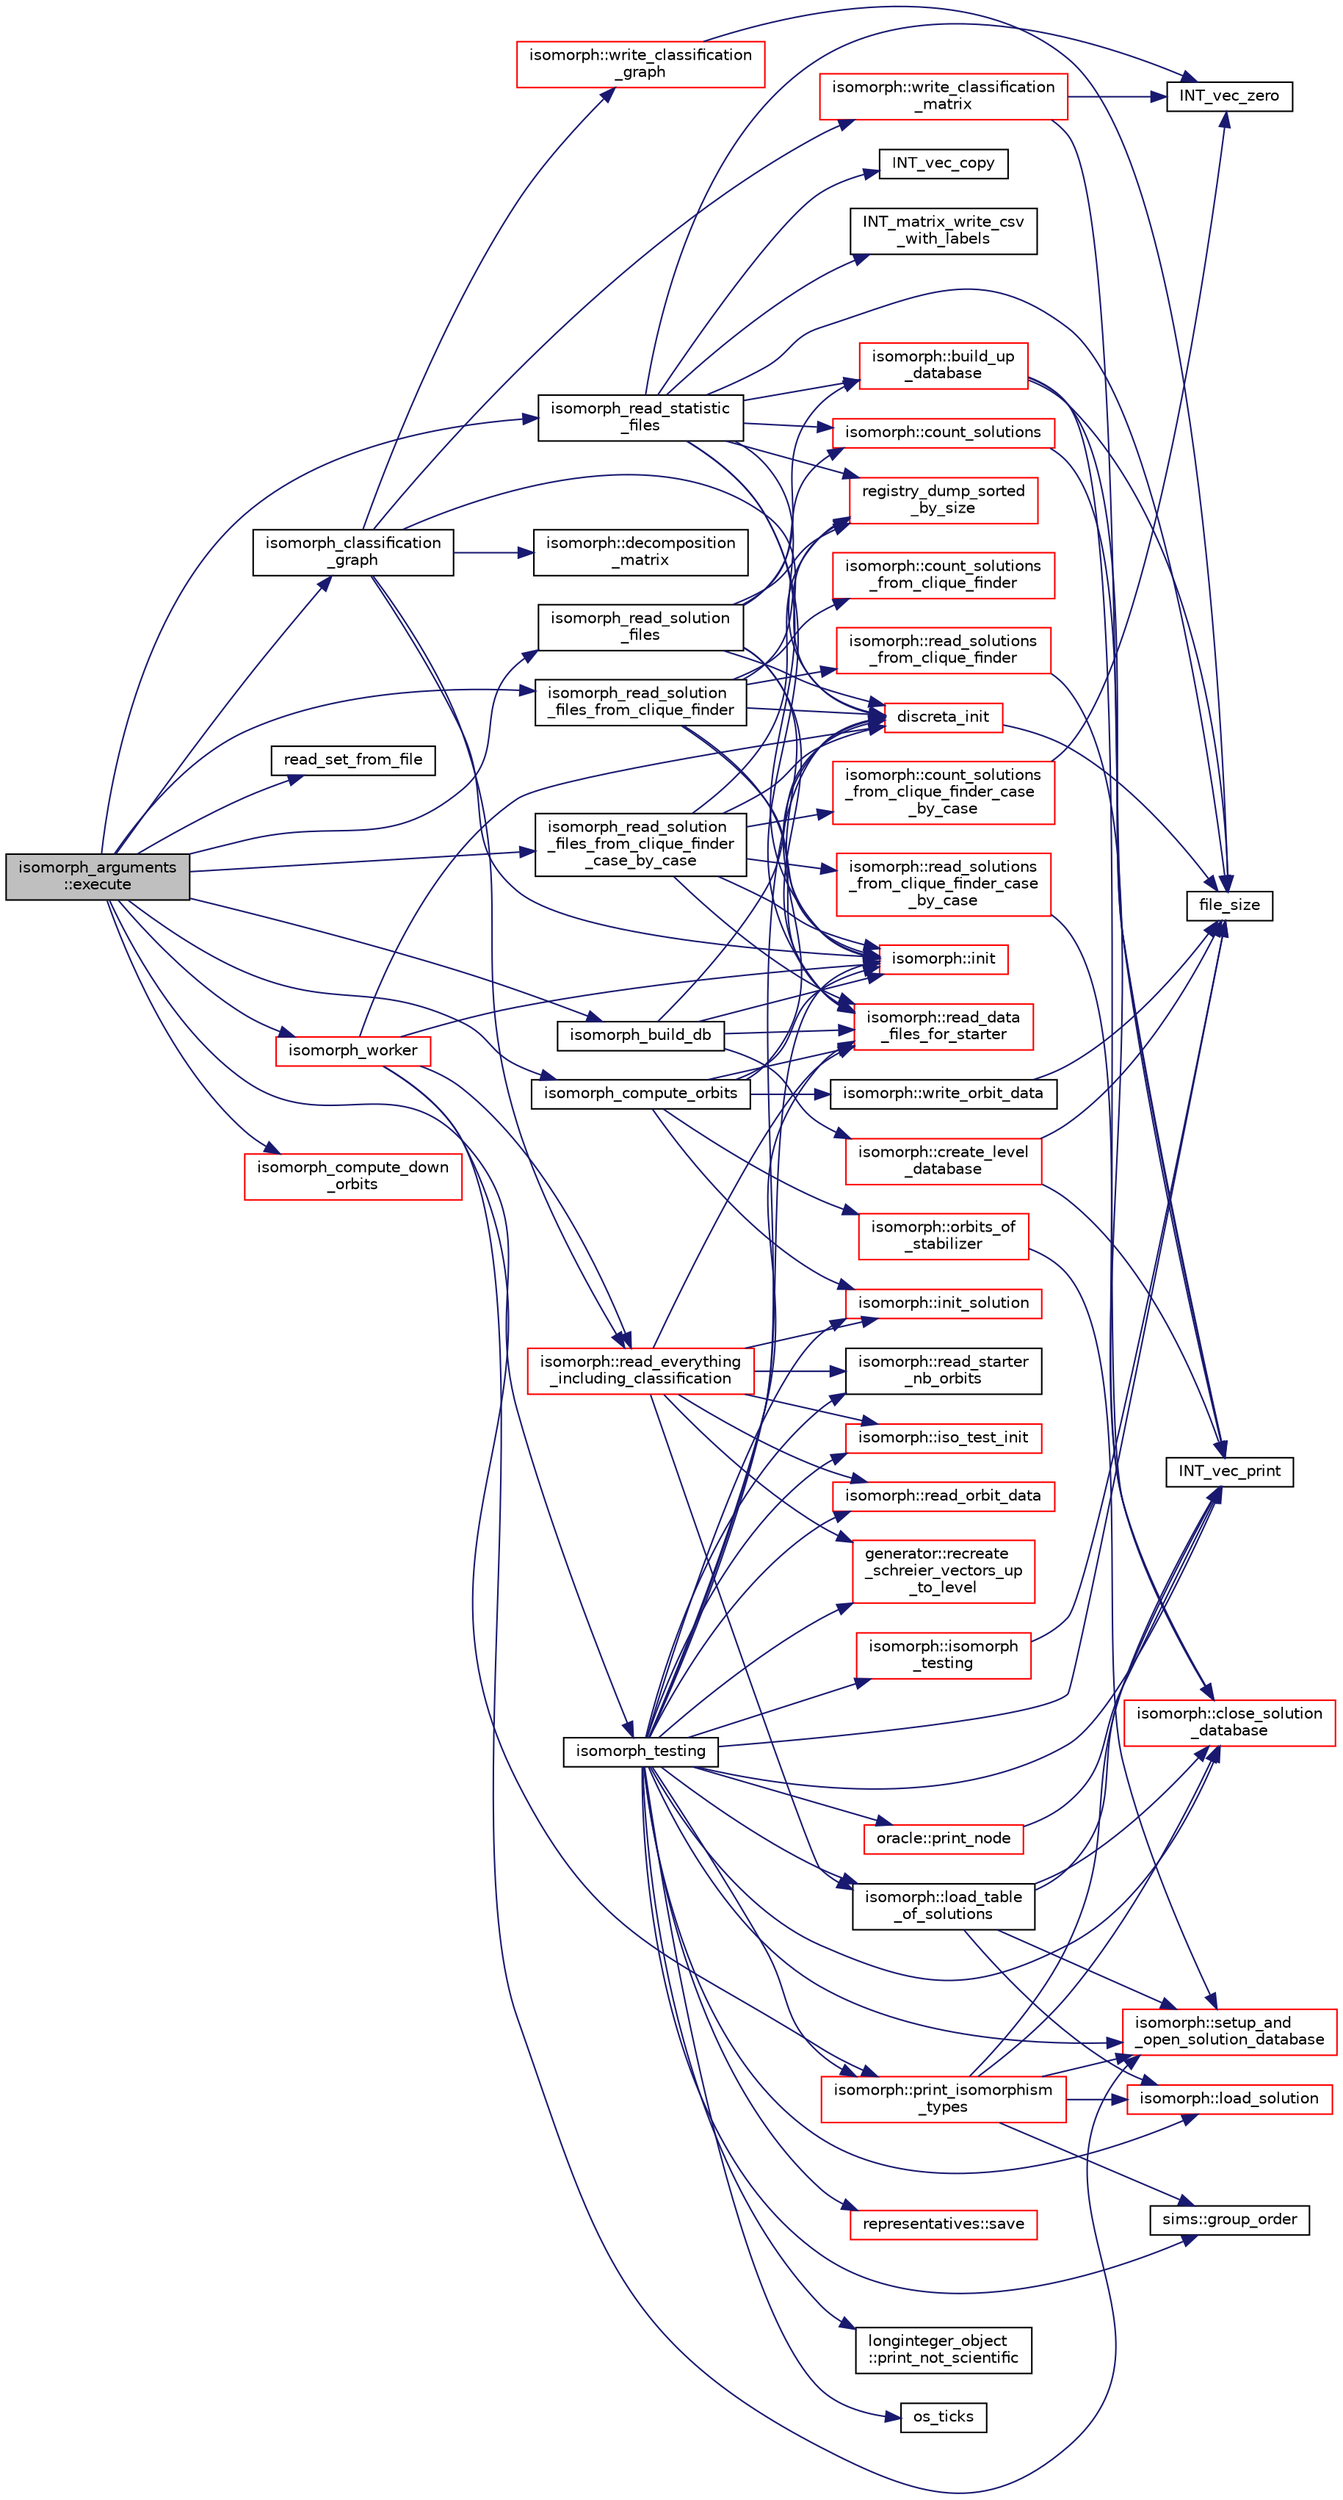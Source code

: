 digraph "isomorph_arguments::execute"
{
  edge [fontname="Helvetica",fontsize="10",labelfontname="Helvetica",labelfontsize="10"];
  node [fontname="Helvetica",fontsize="10",shape=record];
  rankdir="LR";
  Node7 [label="isomorph_arguments\l::execute",height=0.2,width=0.4,color="black", fillcolor="grey75", style="filled", fontcolor="black"];
  Node7 -> Node8 [color="midnightblue",fontsize="10",style="solid",fontname="Helvetica"];
  Node8 [label="isomorph_build_db",height=0.2,width=0.4,color="black", fillcolor="white", style="filled",URL="$d9/d4d/isomorph_8h.html#a12eb18567e79a7978cb4f9e80d2055ac"];
  Node8 -> Node9 [color="midnightblue",fontsize="10",style="solid",fontname="Helvetica"];
  Node9 [label="discreta_init",height=0.2,width=0.4,color="red", fillcolor="white", style="filled",URL="$d9/d60/discreta_8h.html#a26c1fcfc028f99baaccd7da37c8688e7"];
  Node9 -> Node10 [color="midnightblue",fontsize="10",style="solid",fontname="Helvetica"];
  Node10 [label="file_size",height=0.2,width=0.4,color="black", fillcolor="white", style="filled",URL="$df/dbf/sajeeb_8_c.html#a5c37cf5785204b6e9adf647dc14d0e50"];
  Node8 -> Node13 [color="midnightblue",fontsize="10",style="solid",fontname="Helvetica"];
  Node13 [label="isomorph::init",height=0.2,width=0.4,color="red", fillcolor="white", style="filled",URL="$d3/d5f/classisomorph.html#ad10f09aafccb67e0871404d61a68e0d9"];
  Node8 -> Node15 [color="midnightblue",fontsize="10",style="solid",fontname="Helvetica"];
  Node15 [label="isomorph::read_data\l_files_for_starter",height=0.2,width=0.4,color="red", fillcolor="white", style="filled",URL="$d3/d5f/classisomorph.html#a388ff858a7a437e12b5a96121294f48f"];
  Node8 -> Node24 [color="midnightblue",fontsize="10",style="solid",fontname="Helvetica"];
  Node24 [label="isomorph::create_level\l_database",height=0.2,width=0.4,color="red", fillcolor="white", style="filled",URL="$d3/d5f/classisomorph.html#a15a452310bd3189f10f34c7dd7085e69"];
  Node24 -> Node134 [color="midnightblue",fontsize="10",style="solid",fontname="Helvetica"];
  Node134 [label="INT_vec_print",height=0.2,width=0.4,color="black", fillcolor="white", style="filled",URL="$df/dbf/sajeeb_8_c.html#a79a5901af0b47dd0d694109543c027fe"];
  Node24 -> Node10 [color="midnightblue",fontsize="10",style="solid",fontname="Helvetica"];
  Node7 -> Node165 [color="midnightblue",fontsize="10",style="solid",fontname="Helvetica"];
  Node165 [label="isomorph_read_solution\l_files",height=0.2,width=0.4,color="black", fillcolor="white", style="filled",URL="$d9/d4d/isomorph_8h.html#a697da824ab34db5c830530fb3c97df24"];
  Node165 -> Node9 [color="midnightblue",fontsize="10",style="solid",fontname="Helvetica"];
  Node165 -> Node13 [color="midnightblue",fontsize="10",style="solid",fontname="Helvetica"];
  Node165 -> Node15 [color="midnightblue",fontsize="10",style="solid",fontname="Helvetica"];
  Node165 -> Node166 [color="midnightblue",fontsize="10",style="solid",fontname="Helvetica"];
  Node166 [label="isomorph::count_solutions",height=0.2,width=0.4,color="red", fillcolor="white", style="filled",URL="$d3/d5f/classisomorph.html#a894cb7cc3e1ce703af74cb8e7aade287"];
  Node166 -> Node134 [color="midnightblue",fontsize="10",style="solid",fontname="Helvetica"];
  Node165 -> Node182 [color="midnightblue",fontsize="10",style="solid",fontname="Helvetica"];
  Node182 [label="registry_dump_sorted\l_by_size",height=0.2,width=0.4,color="red", fillcolor="white", style="filled",URL="$d5/db4/io__and__os_8h.html#a219b9a76e136e450523d924ce80734bc"];
  Node165 -> Node192 [color="midnightblue",fontsize="10",style="solid",fontname="Helvetica"];
  Node192 [label="isomorph::build_up\l_database",height=0.2,width=0.4,color="red", fillcolor="white", style="filled",URL="$d3/d5f/classisomorph.html#a40bea8f733a5855879f927fc73324384"];
  Node192 -> Node10 [color="midnightblue",fontsize="10",style="solid",fontname="Helvetica"];
  Node192 -> Node134 [color="midnightblue",fontsize="10",style="solid",fontname="Helvetica"];
  Node192 -> Node253 [color="midnightblue",fontsize="10",style="solid",fontname="Helvetica"];
  Node253 [label="isomorph::close_solution\l_database",height=0.2,width=0.4,color="red", fillcolor="white", style="filled",URL="$d3/d5f/classisomorph.html#a4219716e51f60288361e06dd0e91810b"];
  Node7 -> Node261 [color="midnightblue",fontsize="10",style="solid",fontname="Helvetica"];
  Node261 [label="isomorph_read_solution\l_files_from_clique_finder",height=0.2,width=0.4,color="black", fillcolor="white", style="filled",URL="$d9/d4d/isomorph_8h.html#ad8be067333430bfdd26c0a34549f4556"];
  Node261 -> Node9 [color="midnightblue",fontsize="10",style="solid",fontname="Helvetica"];
  Node261 -> Node13 [color="midnightblue",fontsize="10",style="solid",fontname="Helvetica"];
  Node261 -> Node15 [color="midnightblue",fontsize="10",style="solid",fontname="Helvetica"];
  Node261 -> Node262 [color="midnightblue",fontsize="10",style="solid",fontname="Helvetica"];
  Node262 [label="isomorph::count_solutions\l_from_clique_finder",height=0.2,width=0.4,color="red", fillcolor="white", style="filled",URL="$d3/d5f/classisomorph.html#ab5efb4a88dd31fb201862f5aba34c31d"];
  Node261 -> Node182 [color="midnightblue",fontsize="10",style="solid",fontname="Helvetica"];
  Node261 -> Node266 [color="midnightblue",fontsize="10",style="solid",fontname="Helvetica"];
  Node266 [label="isomorph::read_solutions\l_from_clique_finder",height=0.2,width=0.4,color="red", fillcolor="white", style="filled",URL="$d3/d5f/classisomorph.html#a14c4ac27b0d97d338e14ac0d183c5c64"];
  Node266 -> Node253 [color="midnightblue",fontsize="10",style="solid",fontname="Helvetica"];
  Node7 -> Node272 [color="midnightblue",fontsize="10",style="solid",fontname="Helvetica"];
  Node272 [label="read_set_from_file",height=0.2,width=0.4,color="black", fillcolor="white", style="filled",URL="$df/dbf/sajeeb_8_c.html#a5de87b15d6633e4d4c78b22051fc8968"];
  Node7 -> Node273 [color="midnightblue",fontsize="10",style="solid",fontname="Helvetica"];
  Node273 [label="isomorph_read_solution\l_files_from_clique_finder\l_case_by_case",height=0.2,width=0.4,color="black", fillcolor="white", style="filled",URL="$d9/d4d/isomorph_8h.html#a2a55ab4b2df6ae83f916cf01eccdf67c"];
  Node273 -> Node9 [color="midnightblue",fontsize="10",style="solid",fontname="Helvetica"];
  Node273 -> Node13 [color="midnightblue",fontsize="10",style="solid",fontname="Helvetica"];
  Node273 -> Node15 [color="midnightblue",fontsize="10",style="solid",fontname="Helvetica"];
  Node273 -> Node274 [color="midnightblue",fontsize="10",style="solid",fontname="Helvetica"];
  Node274 [label="isomorph::count_solutions\l_from_clique_finder_case\l_by_case",height=0.2,width=0.4,color="red", fillcolor="white", style="filled",URL="$d3/d5f/classisomorph.html#ab76ca306e180ca53e30d7edd66931d83"];
  Node274 -> Node275 [color="midnightblue",fontsize="10",style="solid",fontname="Helvetica"];
  Node275 [label="INT_vec_zero",height=0.2,width=0.4,color="black", fillcolor="white", style="filled",URL="$df/dbf/sajeeb_8_c.html#aa8c9c7977203577026080f546fe4980f"];
  Node273 -> Node182 [color="midnightblue",fontsize="10",style="solid",fontname="Helvetica"];
  Node273 -> Node277 [color="midnightblue",fontsize="10",style="solid",fontname="Helvetica"];
  Node277 [label="isomorph::read_solutions\l_from_clique_finder_case\l_by_case",height=0.2,width=0.4,color="red", fillcolor="white", style="filled",URL="$d3/d5f/classisomorph.html#a65bc5ec528f741a1b01cdd606dfed579"];
  Node277 -> Node253 [color="midnightblue",fontsize="10",style="solid",fontname="Helvetica"];
  Node7 -> Node280 [color="midnightblue",fontsize="10",style="solid",fontname="Helvetica"];
  Node280 [label="isomorph_read_statistic\l_files",height=0.2,width=0.4,color="black", fillcolor="white", style="filled",URL="$d9/d4d/isomorph_8h.html#a78a6ee9d7dee4708fc721374bdebfa83"];
  Node280 -> Node9 [color="midnightblue",fontsize="10",style="solid",fontname="Helvetica"];
  Node280 -> Node13 [color="midnightblue",fontsize="10",style="solid",fontname="Helvetica"];
  Node280 -> Node15 [color="midnightblue",fontsize="10",style="solid",fontname="Helvetica"];
  Node280 -> Node275 [color="midnightblue",fontsize="10",style="solid",fontname="Helvetica"];
  Node280 -> Node281 [color="midnightblue",fontsize="10",style="solid",fontname="Helvetica"];
  Node281 [label="INT_vec_copy",height=0.2,width=0.4,color="black", fillcolor="white", style="filled",URL="$df/dbf/sajeeb_8_c.html#ac2d875e27e009af6ec04d17254d11075"];
  Node280 -> Node282 [color="midnightblue",fontsize="10",style="solid",fontname="Helvetica"];
  Node282 [label="INT_matrix_write_csv\l_with_labels",height=0.2,width=0.4,color="black", fillcolor="white", style="filled",URL="$d5/db4/io__and__os_8h.html#a0391196b8acb0da63b9978f05b3f3b49"];
  Node280 -> Node10 [color="midnightblue",fontsize="10",style="solid",fontname="Helvetica"];
  Node280 -> Node166 [color="midnightblue",fontsize="10",style="solid",fontname="Helvetica"];
  Node280 -> Node182 [color="midnightblue",fontsize="10",style="solid",fontname="Helvetica"];
  Node280 -> Node192 [color="midnightblue",fontsize="10",style="solid",fontname="Helvetica"];
  Node7 -> Node283 [color="midnightblue",fontsize="10",style="solid",fontname="Helvetica"];
  Node283 [label="isomorph_compute_orbits",height=0.2,width=0.4,color="black", fillcolor="white", style="filled",URL="$d9/d4d/isomorph_8h.html#a592f3efd31146c0802f59837055f904f"];
  Node283 -> Node9 [color="midnightblue",fontsize="10",style="solid",fontname="Helvetica"];
  Node283 -> Node13 [color="midnightblue",fontsize="10",style="solid",fontname="Helvetica"];
  Node283 -> Node15 [color="midnightblue",fontsize="10",style="solid",fontname="Helvetica"];
  Node283 -> Node284 [color="midnightblue",fontsize="10",style="solid",fontname="Helvetica"];
  Node284 [label="isomorph::init_solution",height=0.2,width=0.4,color="red", fillcolor="white", style="filled",URL="$d3/d5f/classisomorph.html#ac3c171a595b93a33ac8a9e5d2d7b6eab"];
  Node283 -> Node299 [color="midnightblue",fontsize="10",style="solid",fontname="Helvetica"];
  Node299 [label="isomorph::orbits_of\l_stabilizer",height=0.2,width=0.4,color="red", fillcolor="white", style="filled",URL="$d3/d5f/classisomorph.html#a72bbdc12cca5a90045ef15d0b24075e6"];
  Node299 -> Node304 [color="midnightblue",fontsize="10",style="solid",fontname="Helvetica"];
  Node304 [label="isomorph::setup_and\l_open_solution_database",height=0.2,width=0.4,color="red", fillcolor="white", style="filled",URL="$d3/d5f/classisomorph.html#a31846d3ae261a9c2dc089fb87710ce5c"];
  Node283 -> Node314 [color="midnightblue",fontsize="10",style="solid",fontname="Helvetica"];
  Node314 [label="isomorph::write_orbit_data",height=0.2,width=0.4,color="black", fillcolor="white", style="filled",URL="$d3/d5f/classisomorph.html#ad61230007c9a9698dca8a499287b322f"];
  Node314 -> Node10 [color="midnightblue",fontsize="10",style="solid",fontname="Helvetica"];
  Node7 -> Node315 [color="midnightblue",fontsize="10",style="solid",fontname="Helvetica"];
  Node315 [label="isomorph_testing",height=0.2,width=0.4,color="black", fillcolor="white", style="filled",URL="$d9/d4d/isomorph_8h.html#a5a73cbe9f89c4727f086482ee2d238f9"];
  Node315 -> Node316 [color="midnightblue",fontsize="10",style="solid",fontname="Helvetica"];
  Node316 [label="os_ticks",height=0.2,width=0.4,color="black", fillcolor="white", style="filled",URL="$d5/db4/io__and__os_8h.html#a3da6d2b09e35d569adb7101dffcb5224"];
  Node315 -> Node9 [color="midnightblue",fontsize="10",style="solid",fontname="Helvetica"];
  Node315 -> Node13 [color="midnightblue",fontsize="10",style="solid",fontname="Helvetica"];
  Node315 -> Node15 [color="midnightblue",fontsize="10",style="solid",fontname="Helvetica"];
  Node315 -> Node284 [color="midnightblue",fontsize="10",style="solid",fontname="Helvetica"];
  Node315 -> Node317 [color="midnightblue",fontsize="10",style="solid",fontname="Helvetica"];
  Node317 [label="isomorph::load_table\l_of_solutions",height=0.2,width=0.4,color="black", fillcolor="white", style="filled",URL="$d3/d5f/classisomorph.html#a21ab5aba74a200b9abf041dc5206821a"];
  Node317 -> Node304 [color="midnightblue",fontsize="10",style="solid",fontname="Helvetica"];
  Node317 -> Node318 [color="midnightblue",fontsize="10",style="solid",fontname="Helvetica"];
  Node318 [label="isomorph::load_solution",height=0.2,width=0.4,color="red", fillcolor="white", style="filled",URL="$d3/d5f/classisomorph.html#a18df8e5d8ba2c2fe7c6d59a2d42768a5"];
  Node317 -> Node134 [color="midnightblue",fontsize="10",style="solid",fontname="Helvetica"];
  Node317 -> Node253 [color="midnightblue",fontsize="10",style="solid",fontname="Helvetica"];
  Node315 -> Node321 [color="midnightblue",fontsize="10",style="solid",fontname="Helvetica"];
  Node321 [label="isomorph::read_orbit_data",height=0.2,width=0.4,color="red", fillcolor="white", style="filled",URL="$d3/d5f/classisomorph.html#a3f895bdfd6614c79db98560b091d61eb"];
  Node315 -> Node322 [color="midnightblue",fontsize="10",style="solid",fontname="Helvetica"];
  Node322 [label="generator::recreate\l_schreier_vectors_up\l_to_level",height=0.2,width=0.4,color="red", fillcolor="white", style="filled",URL="$d7/d73/classgenerator.html#a2ca7599e91bb012d41153aec95f081f7"];
  Node315 -> Node826 [color="midnightblue",fontsize="10",style="solid",fontname="Helvetica"];
  Node826 [label="oracle::print_node",height=0.2,width=0.4,color="red", fillcolor="white", style="filled",URL="$d7/da7/classoracle.html#a8df91a7021b0e44a5c535515aa9c2062"];
  Node826 -> Node134 [color="midnightblue",fontsize="10",style="solid",fontname="Helvetica"];
  Node315 -> Node833 [color="midnightblue",fontsize="10",style="solid",fontname="Helvetica"];
  Node833 [label="isomorph::iso_test_init",height=0.2,width=0.4,color="red", fillcolor="white", style="filled",URL="$d3/d5f/classisomorph.html#a71d125f4cc34ac9a2160e565021802f8"];
  Node315 -> Node837 [color="midnightblue",fontsize="10",style="solid",fontname="Helvetica"];
  Node837 [label="isomorph::read_starter\l_nb_orbits",height=0.2,width=0.4,color="black", fillcolor="white", style="filled",URL="$d3/d5f/classisomorph.html#a1102e2f058d18399ce5155ae33b2f00a"];
  Node315 -> Node838 [color="midnightblue",fontsize="10",style="solid",fontname="Helvetica"];
  Node838 [label="isomorph::isomorph\l_testing",height=0.2,width=0.4,color="red", fillcolor="white", style="filled",URL="$d3/d5f/classisomorph.html#ad7945ec94ba0ba16953482edfaa4da6e"];
  Node838 -> Node10 [color="midnightblue",fontsize="10",style="solid",fontname="Helvetica"];
  Node315 -> Node979 [color="midnightblue",fontsize="10",style="solid",fontname="Helvetica"];
  Node979 [label="representatives::save",height=0.2,width=0.4,color="red", fillcolor="white", style="filled",URL="$da/dc1/classrepresentatives.html#a55b82caf4dcd8c5f717ceb448104c95b"];
  Node315 -> Node304 [color="midnightblue",fontsize="10",style="solid",fontname="Helvetica"];
  Node315 -> Node318 [color="midnightblue",fontsize="10",style="solid",fontname="Helvetica"];
  Node315 -> Node134 [color="midnightblue",fontsize="10",style="solid",fontname="Helvetica"];
  Node315 -> Node303 [color="midnightblue",fontsize="10",style="solid",fontname="Helvetica"];
  Node303 [label="sims::group_order",height=0.2,width=0.4,color="black", fillcolor="white", style="filled",URL="$d9/df3/classsims.html#aa442445175656570fa35febbe790efad"];
  Node315 -> Node986 [color="midnightblue",fontsize="10",style="solid",fontname="Helvetica"];
  Node986 [label="longinteger_object\l::print_not_scientific",height=0.2,width=0.4,color="black", fillcolor="white", style="filled",URL="$dd/d7e/classlonginteger__object.html#ab80ea5c103cf97de662da3f1c79b2dd4"];
  Node315 -> Node10 [color="midnightblue",fontsize="10",style="solid",fontname="Helvetica"];
  Node315 -> Node253 [color="midnightblue",fontsize="10",style="solid",fontname="Helvetica"];
  Node315 -> Node987 [color="midnightblue",fontsize="10",style="solid",fontname="Helvetica"];
  Node987 [label="isomorph::print_isomorphism\l_types",height=0.2,width=0.4,color="red", fillcolor="white", style="filled",URL="$d3/d5f/classisomorph.html#abbcd12f6434585951a5532d0b2467a00"];
  Node987 -> Node303 [color="midnightblue",fontsize="10",style="solid",fontname="Helvetica"];
  Node987 -> Node304 [color="midnightblue",fontsize="10",style="solid",fontname="Helvetica"];
  Node987 -> Node318 [color="midnightblue",fontsize="10",style="solid",fontname="Helvetica"];
  Node987 -> Node134 [color="midnightblue",fontsize="10",style="solid",fontname="Helvetica"];
  Node987 -> Node253 [color="midnightblue",fontsize="10",style="solid",fontname="Helvetica"];
  Node7 -> Node989 [color="midnightblue",fontsize="10",style="solid",fontname="Helvetica"];
  Node989 [label="isomorph_classification\l_graph",height=0.2,width=0.4,color="black", fillcolor="white", style="filled",URL="$d9/d4d/isomorph_8h.html#a027e803e6cab7af4c400a71663bf4715"];
  Node989 -> Node9 [color="midnightblue",fontsize="10",style="solid",fontname="Helvetica"];
  Node989 -> Node13 [color="midnightblue",fontsize="10",style="solid",fontname="Helvetica"];
  Node989 -> Node990 [color="midnightblue",fontsize="10",style="solid",fontname="Helvetica"];
  Node990 [label="isomorph::read_everything\l_including_classification",height=0.2,width=0.4,color="red", fillcolor="white", style="filled",URL="$d3/d5f/classisomorph.html#aa6a56e4522d3133a6ea65c9ac6de3924"];
  Node990 -> Node15 [color="midnightblue",fontsize="10",style="solid",fontname="Helvetica"];
  Node990 -> Node284 [color="midnightblue",fontsize="10",style="solid",fontname="Helvetica"];
  Node990 -> Node317 [color="midnightblue",fontsize="10",style="solid",fontname="Helvetica"];
  Node990 -> Node321 [color="midnightblue",fontsize="10",style="solid",fontname="Helvetica"];
  Node990 -> Node322 [color="midnightblue",fontsize="10",style="solid",fontname="Helvetica"];
  Node990 -> Node833 [color="midnightblue",fontsize="10",style="solid",fontname="Helvetica"];
  Node990 -> Node837 [color="midnightblue",fontsize="10",style="solid",fontname="Helvetica"];
  Node989 -> Node994 [color="midnightblue",fontsize="10",style="solid",fontname="Helvetica"];
  Node994 [label="isomorph::write_classification\l_matrix",height=0.2,width=0.4,color="red", fillcolor="white", style="filled",URL="$d3/d5f/classisomorph.html#a1d9175a939d7ae194d582e862b6b0189"];
  Node994 -> Node275 [color="midnightblue",fontsize="10",style="solid",fontname="Helvetica"];
  Node994 -> Node134 [color="midnightblue",fontsize="10",style="solid",fontname="Helvetica"];
  Node989 -> Node996 [color="midnightblue",fontsize="10",style="solid",fontname="Helvetica"];
  Node996 [label="isomorph::write_classification\l_graph",height=0.2,width=0.4,color="red", fillcolor="white", style="filled",URL="$d3/d5f/classisomorph.html#afcf732909fe6b9f431362fa7c2ade0e5"];
  Node996 -> Node10 [color="midnightblue",fontsize="10",style="solid",fontname="Helvetica"];
  Node989 -> Node1005 [color="midnightblue",fontsize="10",style="solid",fontname="Helvetica"];
  Node1005 [label="isomorph::decomposition\l_matrix",height=0.2,width=0.4,color="black", fillcolor="white", style="filled",URL="$d3/d5f/classisomorph.html#a3278e4cd7b5270dd7d0501dbd95b66a0"];
  Node7 -> Node1006 [color="midnightblue",fontsize="10",style="solid",fontname="Helvetica"];
  Node1006 [label="isomorph_worker",height=0.2,width=0.4,color="red", fillcolor="white", style="filled",URL="$d9/d4d/isomorph_8h.html#ace3bb6ec719b02a35534309d4d3fe99a"];
  Node1006 -> Node9 [color="midnightblue",fontsize="10",style="solid",fontname="Helvetica"];
  Node1006 -> Node13 [color="midnightblue",fontsize="10",style="solid",fontname="Helvetica"];
  Node1006 -> Node990 [color="midnightblue",fontsize="10",style="solid",fontname="Helvetica"];
  Node1006 -> Node304 [color="midnightblue",fontsize="10",style="solid",fontname="Helvetica"];
  Node1006 -> Node987 [color="midnightblue",fontsize="10",style="solid",fontname="Helvetica"];
  Node7 -> Node1007 [color="midnightblue",fontsize="10",style="solid",fontname="Helvetica"];
  Node1007 [label="isomorph_compute_down\l_orbits",height=0.2,width=0.4,color="red", fillcolor="white", style="filled",URL="$d9/d4d/isomorph_8h.html#a3613cea19158edd30958c4edecd97d53"];
}

